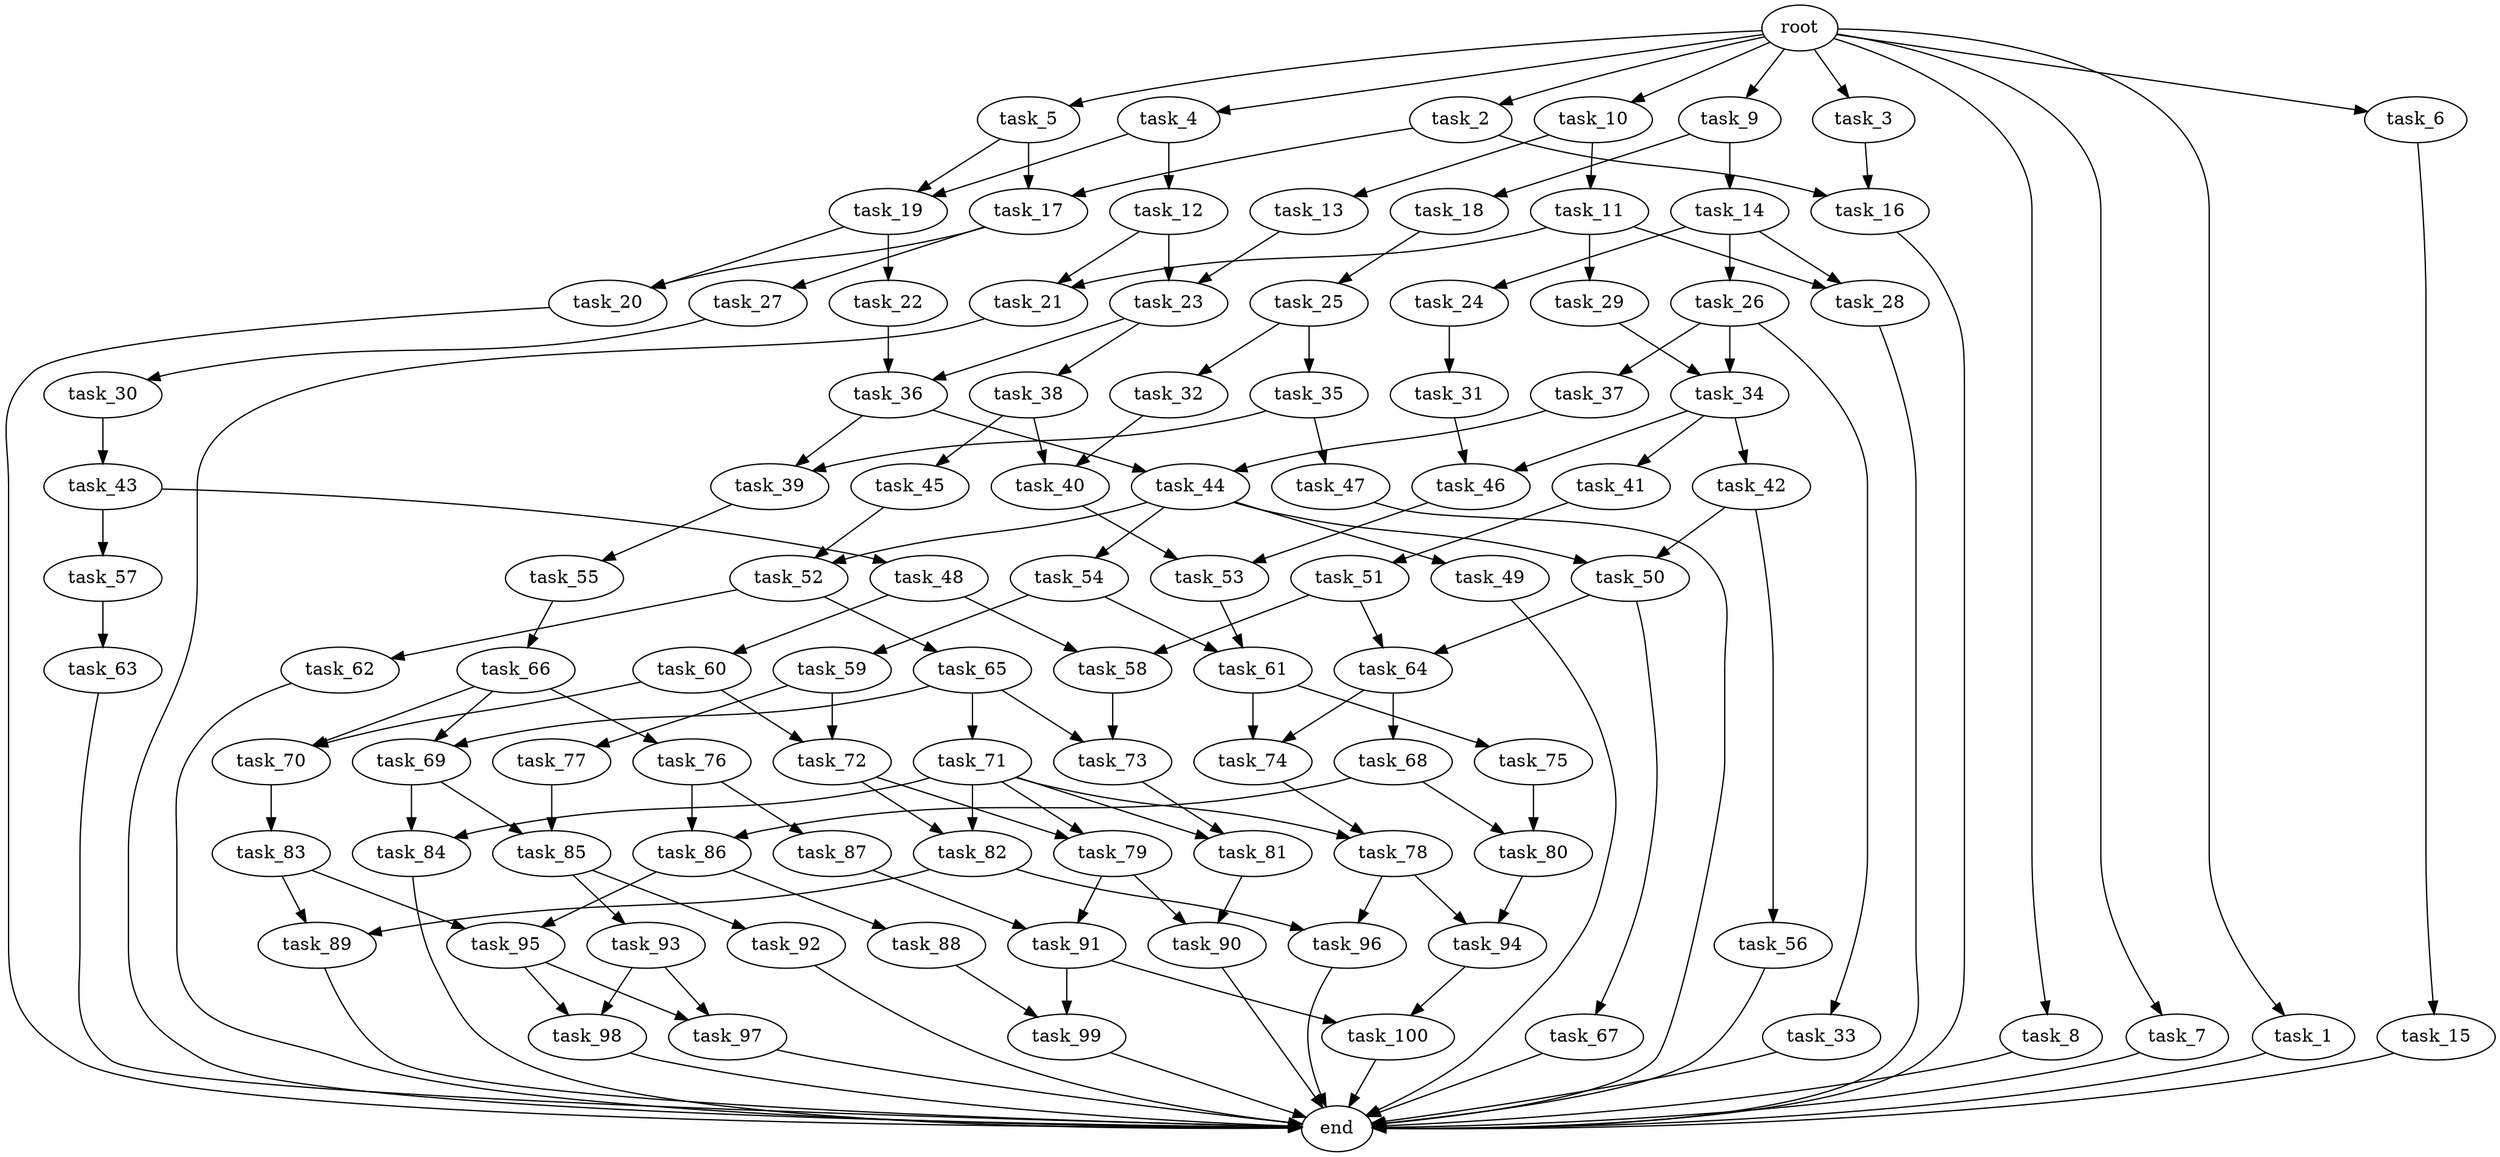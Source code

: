 digraph G {
  task_19 [size="1.888473e+09"];
  task_53 [size="4.866179e+09"];
  task_69 [size="8.399041e+08"];
  task_25 [size="1.472811e+09"];
  task_51 [size="2.577494e+09"];
  task_61 [size="4.558489e+09"];
  task_72 [size="4.464299e+09"];
  task_59 [size="4.678588e+09"];
  task_6 [size="1.311193e+09"];
  root [size="0.000000e+00"];
  task_3 [size="3.058685e+09"];
  task_60 [size="4.994098e+09"];
  task_76 [size="3.285168e+09"];
  task_48 [size="4.770642e+09"];
  task_84 [size="3.235330e+09"];
  task_86 [size="1.739103e+09"];
  task_11 [size="1.203347e+09"];
  task_54 [size="1.544844e+09"];
  task_36 [size="3.293051e+09"];
  task_97 [size="3.402370e+08"];
  task_58 [size="3.045838e+08"];
  task_62 [size="1.438125e+09"];
  task_57 [size="4.150366e+09"];
  task_22 [size="1.726205e+09"];
  task_28 [size="4.828516e+09"];
  task_41 [size="3.012907e+09"];
  task_78 [size="4.883435e+09"];
  task_47 [size="3.098099e+09"];
  task_43 [size="2.072302e+09"];
  task_94 [size="3.917659e+09"];
  task_9 [size="1.068930e+08"];
  task_68 [size="1.597423e+09"];
  task_70 [size="6.140515e+08"];
  task_23 [size="8.504303e+08"];
  task_88 [size="4.728265e+09"];
  task_8 [size="3.567943e+09"];
  task_87 [size="2.545802e+09"];
  task_35 [size="2.240059e+09"];
  task_42 [size="2.553117e+09"];
  end [size="0.000000e+00"];
  task_63 [size="2.314952e+09"];
  task_45 [size="5.118497e+08"];
  task_17 [size="4.192782e+09"];
  task_7 [size="4.854352e+09"];
  task_13 [size="1.474400e+09"];
  task_1 [size="9.593273e+08"];
  task_100 [size="1.112545e+09"];
  task_89 [size="8.987350e+08"];
  task_83 [size="3.484517e+09"];
  task_74 [size="4.677904e+09"];
  task_90 [size="2.269172e+09"];
  task_34 [size="4.409215e+09"];
  task_85 [size="4.270514e+09"];
  task_98 [size="1.515217e+09"];
  task_67 [size="1.545074e+08"];
  task_21 [size="4.389704e+09"];
  task_82 [size="9.103497e+08"];
  task_20 [size="1.091131e+09"];
  task_52 [size="4.385482e+09"];
  task_50 [size="4.555097e+09"];
  task_31 [size="2.542043e+09"];
  task_93 [size="3.651705e+09"];
  task_79 [size="7.709534e+08"];
  task_15 [size="1.001012e+09"];
  task_96 [size="2.844534e+09"];
  task_5 [size="4.625122e+09"];
  task_12 [size="4.338426e+09"];
  task_32 [size="9.295257e+08"];
  task_4 [size="2.087855e+09"];
  task_44 [size="1.882072e+09"];
  task_16 [size="4.595487e+08"];
  task_92 [size="1.896408e+09"];
  task_18 [size="3.041995e+07"];
  task_80 [size="2.798645e+09"];
  task_37 [size="2.384587e+09"];
  task_71 [size="4.780471e+09"];
  task_24 [size="7.207330e+08"];
  task_64 [size="4.488729e+08"];
  task_26 [size="2.684671e+09"];
  task_81 [size="4.947132e+09"];
  task_66 [size="4.340442e+09"];
  task_56 [size="1.473774e+09"];
  task_33 [size="3.824813e+09"];
  task_77 [size="4.128580e+09"];
  task_14 [size="6.254491e+07"];
  task_65 [size="4.607276e+09"];
  task_99 [size="3.945973e+09"];
  task_29 [size="2.796371e+08"];
  task_73 [size="4.884991e+09"];
  task_49 [size="2.926201e+08"];
  task_30 [size="4.255361e+09"];
  task_55 [size="1.308919e+09"];
  task_75 [size="2.423461e+09"];
  task_46 [size="2.668844e+09"];
  task_27 [size="3.861497e+08"];
  task_39 [size="1.350630e+09"];
  task_38 [size="4.631808e+09"];
  task_2 [size="3.061989e+09"];
  task_91 [size="2.539674e+09"];
  task_95 [size="3.414436e+08"];
  task_40 [size="1.763037e+09"];
  task_10 [size="3.851418e+09"];

  task_19 -> task_20 [size="1.888473e+08"];
  task_19 -> task_22 [size="1.888473e+08"];
  task_53 -> task_61 [size="4.866179e+08"];
  task_69 -> task_84 [size="8.399041e+07"];
  task_69 -> task_85 [size="8.399041e+07"];
  task_25 -> task_32 [size="2.945621e+08"];
  task_25 -> task_35 [size="2.945621e+08"];
  task_51 -> task_58 [size="5.154988e+08"];
  task_51 -> task_64 [size="5.154988e+08"];
  task_61 -> task_75 [size="4.558489e+08"];
  task_61 -> task_74 [size="4.558489e+08"];
  task_72 -> task_82 [size="4.464299e+08"];
  task_72 -> task_79 [size="4.464299e+08"];
  task_59 -> task_77 [size="9.357176e+08"];
  task_59 -> task_72 [size="9.357176e+08"];
  task_6 -> task_15 [size="2.622385e+08"];
  root -> task_2 [size="1.000000e-12"];
  root -> task_7 [size="1.000000e-12"];
  root -> task_4 [size="1.000000e-12"];
  root -> task_5 [size="1.000000e-12"];
  root -> task_3 [size="1.000000e-12"];
  root -> task_8 [size="1.000000e-12"];
  root -> task_9 [size="1.000000e-12"];
  root -> task_10 [size="1.000000e-12"];
  root -> task_6 [size="1.000000e-12"];
  root -> task_1 [size="1.000000e-12"];
  task_3 -> task_16 [size="6.117370e+08"];
  task_60 -> task_70 [size="9.988197e+08"];
  task_60 -> task_72 [size="9.988197e+08"];
  task_76 -> task_86 [size="6.570335e+08"];
  task_76 -> task_87 [size="6.570335e+08"];
  task_48 -> task_58 [size="9.541283e+08"];
  task_48 -> task_60 [size="9.541283e+08"];
  task_84 -> end [size="1.000000e-12"];
  task_86 -> task_88 [size="1.739103e+08"];
  task_86 -> task_95 [size="1.739103e+08"];
  task_11 -> task_21 [size="2.406695e+08"];
  task_11 -> task_29 [size="2.406695e+08"];
  task_11 -> task_28 [size="2.406695e+08"];
  task_54 -> task_61 [size="3.089688e+08"];
  task_54 -> task_59 [size="3.089688e+08"];
  task_36 -> task_44 [size="3.293051e+08"];
  task_36 -> task_39 [size="3.293051e+08"];
  task_97 -> end [size="1.000000e-12"];
  task_58 -> task_73 [size="3.045838e+07"];
  task_62 -> end [size="1.000000e-12"];
  task_57 -> task_63 [size="8.300731e+08"];
  task_22 -> task_36 [size="3.452409e+08"];
  task_28 -> end [size="1.000000e-12"];
  task_41 -> task_51 [size="6.025815e+08"];
  task_78 -> task_94 [size="4.883435e+08"];
  task_78 -> task_96 [size="4.883435e+08"];
  task_47 -> end [size="1.000000e-12"];
  task_43 -> task_57 [size="4.144604e+08"];
  task_43 -> task_48 [size="4.144604e+08"];
  task_94 -> task_100 [size="3.917659e+08"];
  task_9 -> task_18 [size="2.137860e+07"];
  task_9 -> task_14 [size="2.137860e+07"];
  task_68 -> task_86 [size="3.194846e+08"];
  task_68 -> task_80 [size="3.194846e+08"];
  task_70 -> task_83 [size="6.140515e+07"];
  task_23 -> task_36 [size="8.504303e+07"];
  task_23 -> task_38 [size="8.504303e+07"];
  task_88 -> task_99 [size="9.456529e+08"];
  task_8 -> end [size="1.000000e-12"];
  task_87 -> task_91 [size="5.091604e+08"];
  task_35 -> task_47 [size="4.480118e+08"];
  task_35 -> task_39 [size="4.480118e+08"];
  task_42 -> task_50 [size="5.106233e+08"];
  task_42 -> task_56 [size="5.106233e+08"];
  task_63 -> end [size="1.000000e-12"];
  task_45 -> task_52 [size="1.023699e+08"];
  task_17 -> task_20 [size="4.192782e+08"];
  task_17 -> task_27 [size="4.192782e+08"];
  task_7 -> end [size="1.000000e-12"];
  task_13 -> task_23 [size="2.948801e+08"];
  task_1 -> end [size="1.000000e-12"];
  task_100 -> end [size="1.000000e-12"];
  task_89 -> end [size="1.000000e-12"];
  task_83 -> task_89 [size="6.969033e+08"];
  task_83 -> task_95 [size="6.969033e+08"];
  task_74 -> task_78 [size="4.677904e+08"];
  task_90 -> end [size="1.000000e-12"];
  task_34 -> task_46 [size="4.409215e+08"];
  task_34 -> task_42 [size="4.409215e+08"];
  task_34 -> task_41 [size="4.409215e+08"];
  task_85 -> task_93 [size="4.270514e+08"];
  task_85 -> task_92 [size="4.270514e+08"];
  task_98 -> end [size="1.000000e-12"];
  task_67 -> end [size="1.000000e-12"];
  task_21 -> end [size="1.000000e-12"];
  task_82 -> task_89 [size="9.103497e+07"];
  task_82 -> task_96 [size="9.103497e+07"];
  task_20 -> end [size="1.000000e-12"];
  task_52 -> task_65 [size="4.385482e+08"];
  task_52 -> task_62 [size="4.385482e+08"];
  task_50 -> task_67 [size="4.555097e+08"];
  task_50 -> task_64 [size="4.555097e+08"];
  task_31 -> task_46 [size="5.084086e+08"];
  task_93 -> task_98 [size="7.303409e+08"];
  task_93 -> task_97 [size="7.303409e+08"];
  task_79 -> task_91 [size="7.709534e+07"];
  task_79 -> task_90 [size="7.709534e+07"];
  task_15 -> end [size="1.000000e-12"];
  task_96 -> end [size="1.000000e-12"];
  task_5 -> task_19 [size="9.250244e+08"];
  task_5 -> task_17 [size="9.250244e+08"];
  task_12 -> task_21 [size="8.676852e+08"];
  task_12 -> task_23 [size="8.676852e+08"];
  task_32 -> task_40 [size="1.859051e+08"];
  task_4 -> task_12 [size="4.175710e+08"];
  task_4 -> task_19 [size="4.175710e+08"];
  task_44 -> task_50 [size="1.882072e+08"];
  task_44 -> task_49 [size="1.882072e+08"];
  task_44 -> task_54 [size="1.882072e+08"];
  task_44 -> task_52 [size="1.882072e+08"];
  task_16 -> end [size="1.000000e-12"];
  task_92 -> end [size="1.000000e-12"];
  task_18 -> task_25 [size="6.083990e+06"];
  task_80 -> task_94 [size="2.798645e+08"];
  task_37 -> task_44 [size="4.769174e+08"];
  task_71 -> task_78 [size="9.560942e+08"];
  task_71 -> task_81 [size="9.560942e+08"];
  task_71 -> task_82 [size="9.560942e+08"];
  task_71 -> task_79 [size="9.560942e+08"];
  task_71 -> task_84 [size="9.560942e+08"];
  task_24 -> task_31 [size="1.441466e+08"];
  task_64 -> task_74 [size="4.488729e+07"];
  task_64 -> task_68 [size="4.488729e+07"];
  task_26 -> task_37 [size="5.369343e+08"];
  task_26 -> task_33 [size="5.369343e+08"];
  task_26 -> task_34 [size="5.369343e+08"];
  task_81 -> task_90 [size="4.947132e+08"];
  task_66 -> task_70 [size="8.680885e+08"];
  task_66 -> task_69 [size="8.680885e+08"];
  task_66 -> task_76 [size="8.680885e+08"];
  task_56 -> end [size="1.000000e-12"];
  task_33 -> end [size="1.000000e-12"];
  task_77 -> task_85 [size="8.257159e+08"];
  task_14 -> task_24 [size="1.250898e+07"];
  task_14 -> task_28 [size="1.250898e+07"];
  task_14 -> task_26 [size="1.250898e+07"];
  task_65 -> task_69 [size="9.214553e+08"];
  task_65 -> task_73 [size="9.214553e+08"];
  task_65 -> task_71 [size="9.214553e+08"];
  task_99 -> end [size="1.000000e-12"];
  task_29 -> task_34 [size="5.592742e+07"];
  task_73 -> task_81 [size="4.884991e+08"];
  task_49 -> end [size="1.000000e-12"];
  task_30 -> task_43 [size="8.510723e+08"];
  task_55 -> task_66 [size="2.617839e+08"];
  task_75 -> task_80 [size="4.846922e+08"];
  task_46 -> task_53 [size="2.668844e+08"];
  task_27 -> task_30 [size="7.722994e+07"];
  task_39 -> task_55 [size="1.350630e+08"];
  task_38 -> task_45 [size="9.263617e+08"];
  task_38 -> task_40 [size="9.263617e+08"];
  task_2 -> task_17 [size="6.123978e+08"];
  task_2 -> task_16 [size="6.123978e+08"];
  task_91 -> task_100 [size="2.539674e+08"];
  task_91 -> task_99 [size="2.539674e+08"];
  task_95 -> task_98 [size="3.414436e+07"];
  task_95 -> task_97 [size="3.414436e+07"];
  task_40 -> task_53 [size="1.763037e+08"];
  task_10 -> task_11 [size="7.702836e+08"];
  task_10 -> task_13 [size="7.702836e+08"];
}

